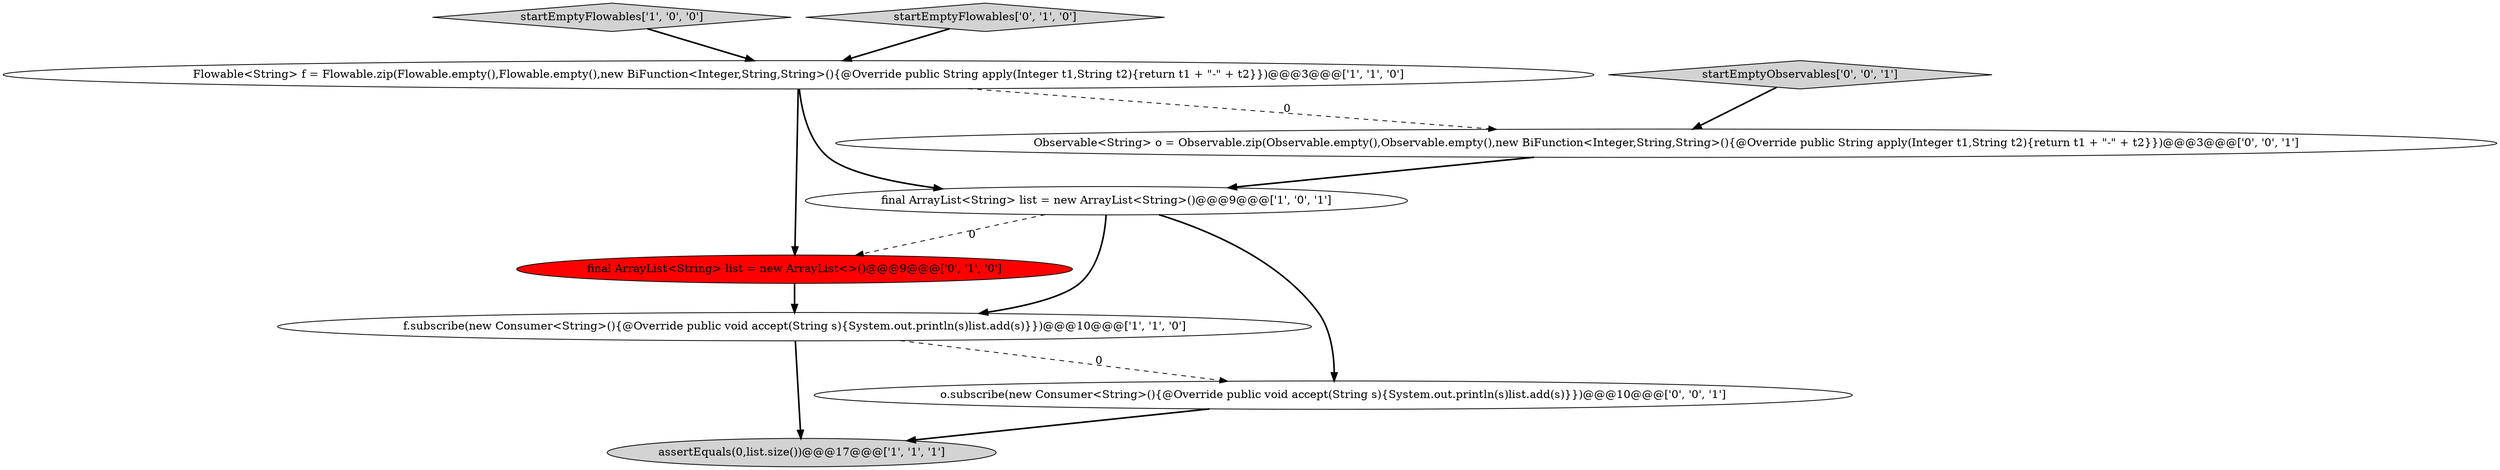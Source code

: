 digraph {
2 [style = filled, label = "startEmptyFlowables['1', '0', '0']", fillcolor = lightgray, shape = diamond image = "AAA0AAABBB1BBB"];
8 [style = filled, label = "o.subscribe(new Consumer<String>(){@Override public void accept(String s){System.out.println(s)list.add(s)}})@@@10@@@['0', '0', '1']", fillcolor = white, shape = ellipse image = "AAA0AAABBB3BBB"];
5 [style = filled, label = "startEmptyFlowables['0', '1', '0']", fillcolor = lightgray, shape = diamond image = "AAA0AAABBB2BBB"];
9 [style = filled, label = "Observable<String> o = Observable.zip(Observable.empty(),Observable.empty(),new BiFunction<Integer,String,String>(){@Override public String apply(Integer t1,String t2){return t1 + \"-\" + t2}})@@@3@@@['0', '0', '1']", fillcolor = white, shape = ellipse image = "AAA0AAABBB3BBB"];
3 [style = filled, label = "f.subscribe(new Consumer<String>(){@Override public void accept(String s){System.out.println(s)list.add(s)}})@@@10@@@['1', '1', '0']", fillcolor = white, shape = ellipse image = "AAA0AAABBB1BBB"];
1 [style = filled, label = "Flowable<String> f = Flowable.zip(Flowable.empty(),Flowable.empty(),new BiFunction<Integer,String,String>(){@Override public String apply(Integer t1,String t2){return t1 + \"-\" + t2}})@@@3@@@['1', '1', '0']", fillcolor = white, shape = ellipse image = "AAA0AAABBB1BBB"];
0 [style = filled, label = "assertEquals(0,list.size())@@@17@@@['1', '1', '1']", fillcolor = lightgray, shape = ellipse image = "AAA0AAABBB1BBB"];
7 [style = filled, label = "startEmptyObservables['0', '0', '1']", fillcolor = lightgray, shape = diamond image = "AAA0AAABBB3BBB"];
4 [style = filled, label = "final ArrayList<String> list = new ArrayList<String>()@@@9@@@['1', '0', '1']", fillcolor = white, shape = ellipse image = "AAA0AAABBB1BBB"];
6 [style = filled, label = "final ArrayList<String> list = new ArrayList<>()@@@9@@@['0', '1', '0']", fillcolor = red, shape = ellipse image = "AAA1AAABBB2BBB"];
8->0 [style = bold, label=""];
7->9 [style = bold, label=""];
3->8 [style = dashed, label="0"];
6->3 [style = bold, label=""];
4->3 [style = bold, label=""];
5->1 [style = bold, label=""];
1->4 [style = bold, label=""];
4->8 [style = bold, label=""];
1->9 [style = dashed, label="0"];
1->6 [style = bold, label=""];
4->6 [style = dashed, label="0"];
2->1 [style = bold, label=""];
3->0 [style = bold, label=""];
9->4 [style = bold, label=""];
}
